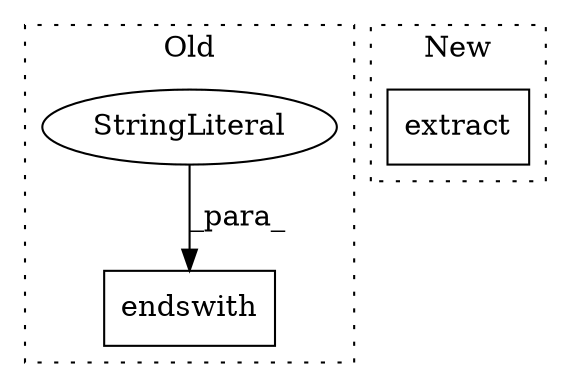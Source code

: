 digraph G {
subgraph cluster0 {
1 [label="endswith" a="32" s="4876,4891" l="9,1" shape="box"];
3 [label="StringLiteral" a="45" s="4885" l="6" shape="ellipse"];
label = "Old";
style="dotted";
}
subgraph cluster1 {
2 [label="extract" a="32" s="5202,5245" l="8,1" shape="box"];
label = "New";
style="dotted";
}
3 -> 1 [label="_para_"];
}